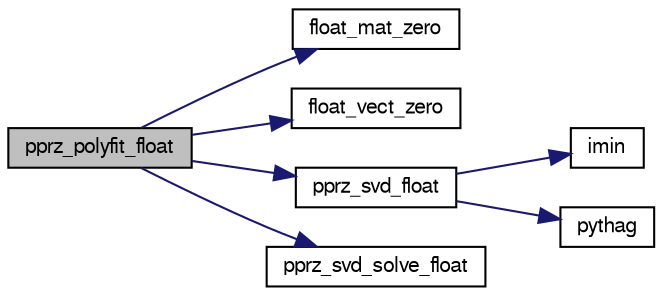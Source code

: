 digraph "pprz_polyfit_float"
{
  edge [fontname="FreeSans",fontsize="10",labelfontname="FreeSans",labelfontsize="10"];
  node [fontname="FreeSans",fontsize="10",shape=record];
  rankdir="LR";
  Node1 [label="pprz_polyfit_float",height=0.2,width=0.4,color="black", fillcolor="grey75", style="filled", fontcolor="black"];
  Node1 -> Node2 [color="midnightblue",fontsize="10",style="solid",fontname="FreeSans"];
  Node2 [label="float_mat_zero",height=0.2,width=0.4,color="black", fillcolor="white", style="filled",URL="$group__math__algebra__float.html#ga9a4f92b5522ef528fb5a9d97e5081deb",tooltip="a = 0 "];
  Node1 -> Node3 [color="midnightblue",fontsize="10",style="solid",fontname="FreeSans"];
  Node3 [label="float_vect_zero",height=0.2,width=0.4,color="black", fillcolor="white", style="filled",URL="$group__math__algebra__float.html#ga132a789820c2d2610906e87120af9d18",tooltip="a = 0 "];
  Node1 -> Node4 [color="midnightblue",fontsize="10",style="solid",fontname="FreeSans"];
  Node4 [label="pprz_svd_float",height=0.2,width=0.4,color="black", fillcolor="white", style="filled",URL="$pprz__matrix__decomp__float_8c.html#a9ef015d22c1f50265978a23b21d13e8a",tooltip="SVD decomposition. "];
  Node4 -> Node5 [color="midnightblue",fontsize="10",style="solid",fontname="FreeSans"];
  Node5 [label="imin",height=0.2,width=0.4,color="black", fillcolor="white", style="filled",URL="$pprz__matrix__decomp__float_8c.html#ac7066d363876a03bf650ffdb803aa9df"];
  Node4 -> Node6 [color="midnightblue",fontsize="10",style="solid",fontname="FreeSans"];
  Node6 [label="pythag",height=0.2,width=0.4,color="black", fillcolor="white", style="filled",URL="$pprz__matrix__decomp__float_8c.html#ac174129986fce93a3240504458351308",tooltip="Some SVD decomposition utility macros and functions. "];
  Node1 -> Node7 [color="midnightblue",fontsize="10",style="solid",fontname="FreeSans"];
  Node7 [label="pprz_svd_solve_float",height=0.2,width=0.4,color="black", fillcolor="white", style="filled",URL="$pprz__matrix__decomp__float_8c.html#a232890252a145ccc1a0dd849bf13cb67",tooltip="SVD based linear solver. "];
}
